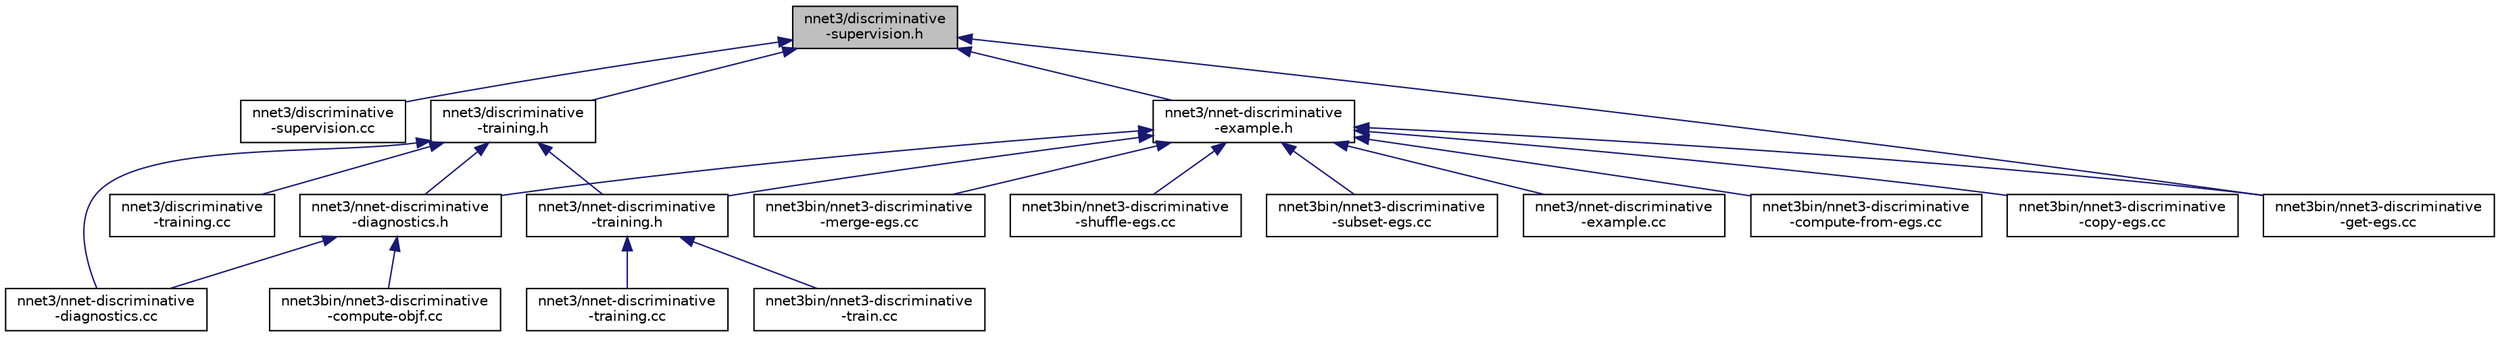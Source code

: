 digraph "nnet3/discriminative-supervision.h"
{
  edge [fontname="Helvetica",fontsize="10",labelfontname="Helvetica",labelfontsize="10"];
  node [fontname="Helvetica",fontsize="10",shape=record];
  Node107 [label="nnet3/discriminative\l-supervision.h",height=0.2,width=0.4,color="black", fillcolor="grey75", style="filled", fontcolor="black"];
  Node107 -> Node108 [dir="back",color="midnightblue",fontsize="10",style="solid",fontname="Helvetica"];
  Node108 [label="nnet3/discriminative\l-supervision.cc",height=0.2,width=0.4,color="black", fillcolor="white", style="filled",URL="$discriminative-supervision_8cc.html"];
  Node107 -> Node109 [dir="back",color="midnightblue",fontsize="10",style="solid",fontname="Helvetica"];
  Node109 [label="nnet3/discriminative\l-training.h",height=0.2,width=0.4,color="black", fillcolor="white", style="filled",URL="$discriminative-training_8h.html"];
  Node109 -> Node110 [dir="back",color="midnightblue",fontsize="10",style="solid",fontname="Helvetica"];
  Node110 [label="nnet3/discriminative\l-training.cc",height=0.2,width=0.4,color="black", fillcolor="white", style="filled",URL="$discriminative-training_8cc.html"];
  Node109 -> Node111 [dir="back",color="midnightblue",fontsize="10",style="solid",fontname="Helvetica"];
  Node111 [label="nnet3/nnet-discriminative\l-diagnostics.h",height=0.2,width=0.4,color="black", fillcolor="white", style="filled",URL="$nnet-discriminative-diagnostics_8h.html"];
  Node111 -> Node112 [dir="back",color="midnightblue",fontsize="10",style="solid",fontname="Helvetica"];
  Node112 [label="nnet3/nnet-discriminative\l-diagnostics.cc",height=0.2,width=0.4,color="black", fillcolor="white", style="filled",URL="$nnet-discriminative-diagnostics_8cc.html"];
  Node111 -> Node113 [dir="back",color="midnightblue",fontsize="10",style="solid",fontname="Helvetica"];
  Node113 [label="nnet3bin/nnet3-discriminative\l-compute-objf.cc",height=0.2,width=0.4,color="black", fillcolor="white", style="filled",URL="$nnet3-discriminative-compute-objf_8cc.html"];
  Node109 -> Node112 [dir="back",color="midnightblue",fontsize="10",style="solid",fontname="Helvetica"];
  Node109 -> Node114 [dir="back",color="midnightblue",fontsize="10",style="solid",fontname="Helvetica"];
  Node114 [label="nnet3/nnet-discriminative\l-training.h",height=0.2,width=0.4,color="black", fillcolor="white", style="filled",URL="$nnet-discriminative-training_8h.html"];
  Node114 -> Node115 [dir="back",color="midnightblue",fontsize="10",style="solid",fontname="Helvetica"];
  Node115 [label="nnet3/nnet-discriminative\l-training.cc",height=0.2,width=0.4,color="black", fillcolor="white", style="filled",URL="$nnet-discriminative-training_8cc.html"];
  Node114 -> Node116 [dir="back",color="midnightblue",fontsize="10",style="solid",fontname="Helvetica"];
  Node116 [label="nnet3bin/nnet3-discriminative\l-train.cc",height=0.2,width=0.4,color="black", fillcolor="white", style="filled",URL="$nnet3-discriminative-train_8cc.html"];
  Node107 -> Node117 [dir="back",color="midnightblue",fontsize="10",style="solid",fontname="Helvetica"];
  Node117 [label="nnet3/nnet-discriminative\l-example.h",height=0.2,width=0.4,color="black", fillcolor="white", style="filled",URL="$nnet-discriminative-example_8h.html"];
  Node117 -> Node111 [dir="back",color="midnightblue",fontsize="10",style="solid",fontname="Helvetica"];
  Node117 -> Node118 [dir="back",color="midnightblue",fontsize="10",style="solid",fontname="Helvetica"];
  Node118 [label="nnet3/nnet-discriminative\l-example.cc",height=0.2,width=0.4,color="black", fillcolor="white", style="filled",URL="$nnet-discriminative-example_8cc.html"];
  Node117 -> Node114 [dir="back",color="midnightblue",fontsize="10",style="solid",fontname="Helvetica"];
  Node117 -> Node119 [dir="back",color="midnightblue",fontsize="10",style="solid",fontname="Helvetica"];
  Node119 [label="nnet3bin/nnet3-discriminative\l-compute-from-egs.cc",height=0.2,width=0.4,color="black", fillcolor="white", style="filled",URL="$nnet3-discriminative-compute-from-egs_8cc.html"];
  Node117 -> Node120 [dir="back",color="midnightblue",fontsize="10",style="solid",fontname="Helvetica"];
  Node120 [label="nnet3bin/nnet3-discriminative\l-copy-egs.cc",height=0.2,width=0.4,color="black", fillcolor="white", style="filled",URL="$nnet3-discriminative-copy-egs_8cc.html"];
  Node117 -> Node121 [dir="back",color="midnightblue",fontsize="10",style="solid",fontname="Helvetica"];
  Node121 [label="nnet3bin/nnet3-discriminative\l-get-egs.cc",height=0.2,width=0.4,color="black", fillcolor="white", style="filled",URL="$nnet3-discriminative-get-egs_8cc.html"];
  Node117 -> Node122 [dir="back",color="midnightblue",fontsize="10",style="solid",fontname="Helvetica"];
  Node122 [label="nnet3bin/nnet3-discriminative\l-merge-egs.cc",height=0.2,width=0.4,color="black", fillcolor="white", style="filled",URL="$nnet3-discriminative-merge-egs_8cc.html"];
  Node117 -> Node123 [dir="back",color="midnightblue",fontsize="10",style="solid",fontname="Helvetica"];
  Node123 [label="nnet3bin/nnet3-discriminative\l-shuffle-egs.cc",height=0.2,width=0.4,color="black", fillcolor="white", style="filled",URL="$nnet3-discriminative-shuffle-egs_8cc.html"];
  Node117 -> Node124 [dir="back",color="midnightblue",fontsize="10",style="solid",fontname="Helvetica"];
  Node124 [label="nnet3bin/nnet3-discriminative\l-subset-egs.cc",height=0.2,width=0.4,color="black", fillcolor="white", style="filled",URL="$nnet3-discriminative-subset-egs_8cc.html"];
  Node107 -> Node121 [dir="back",color="midnightblue",fontsize="10",style="solid",fontname="Helvetica"];
}
